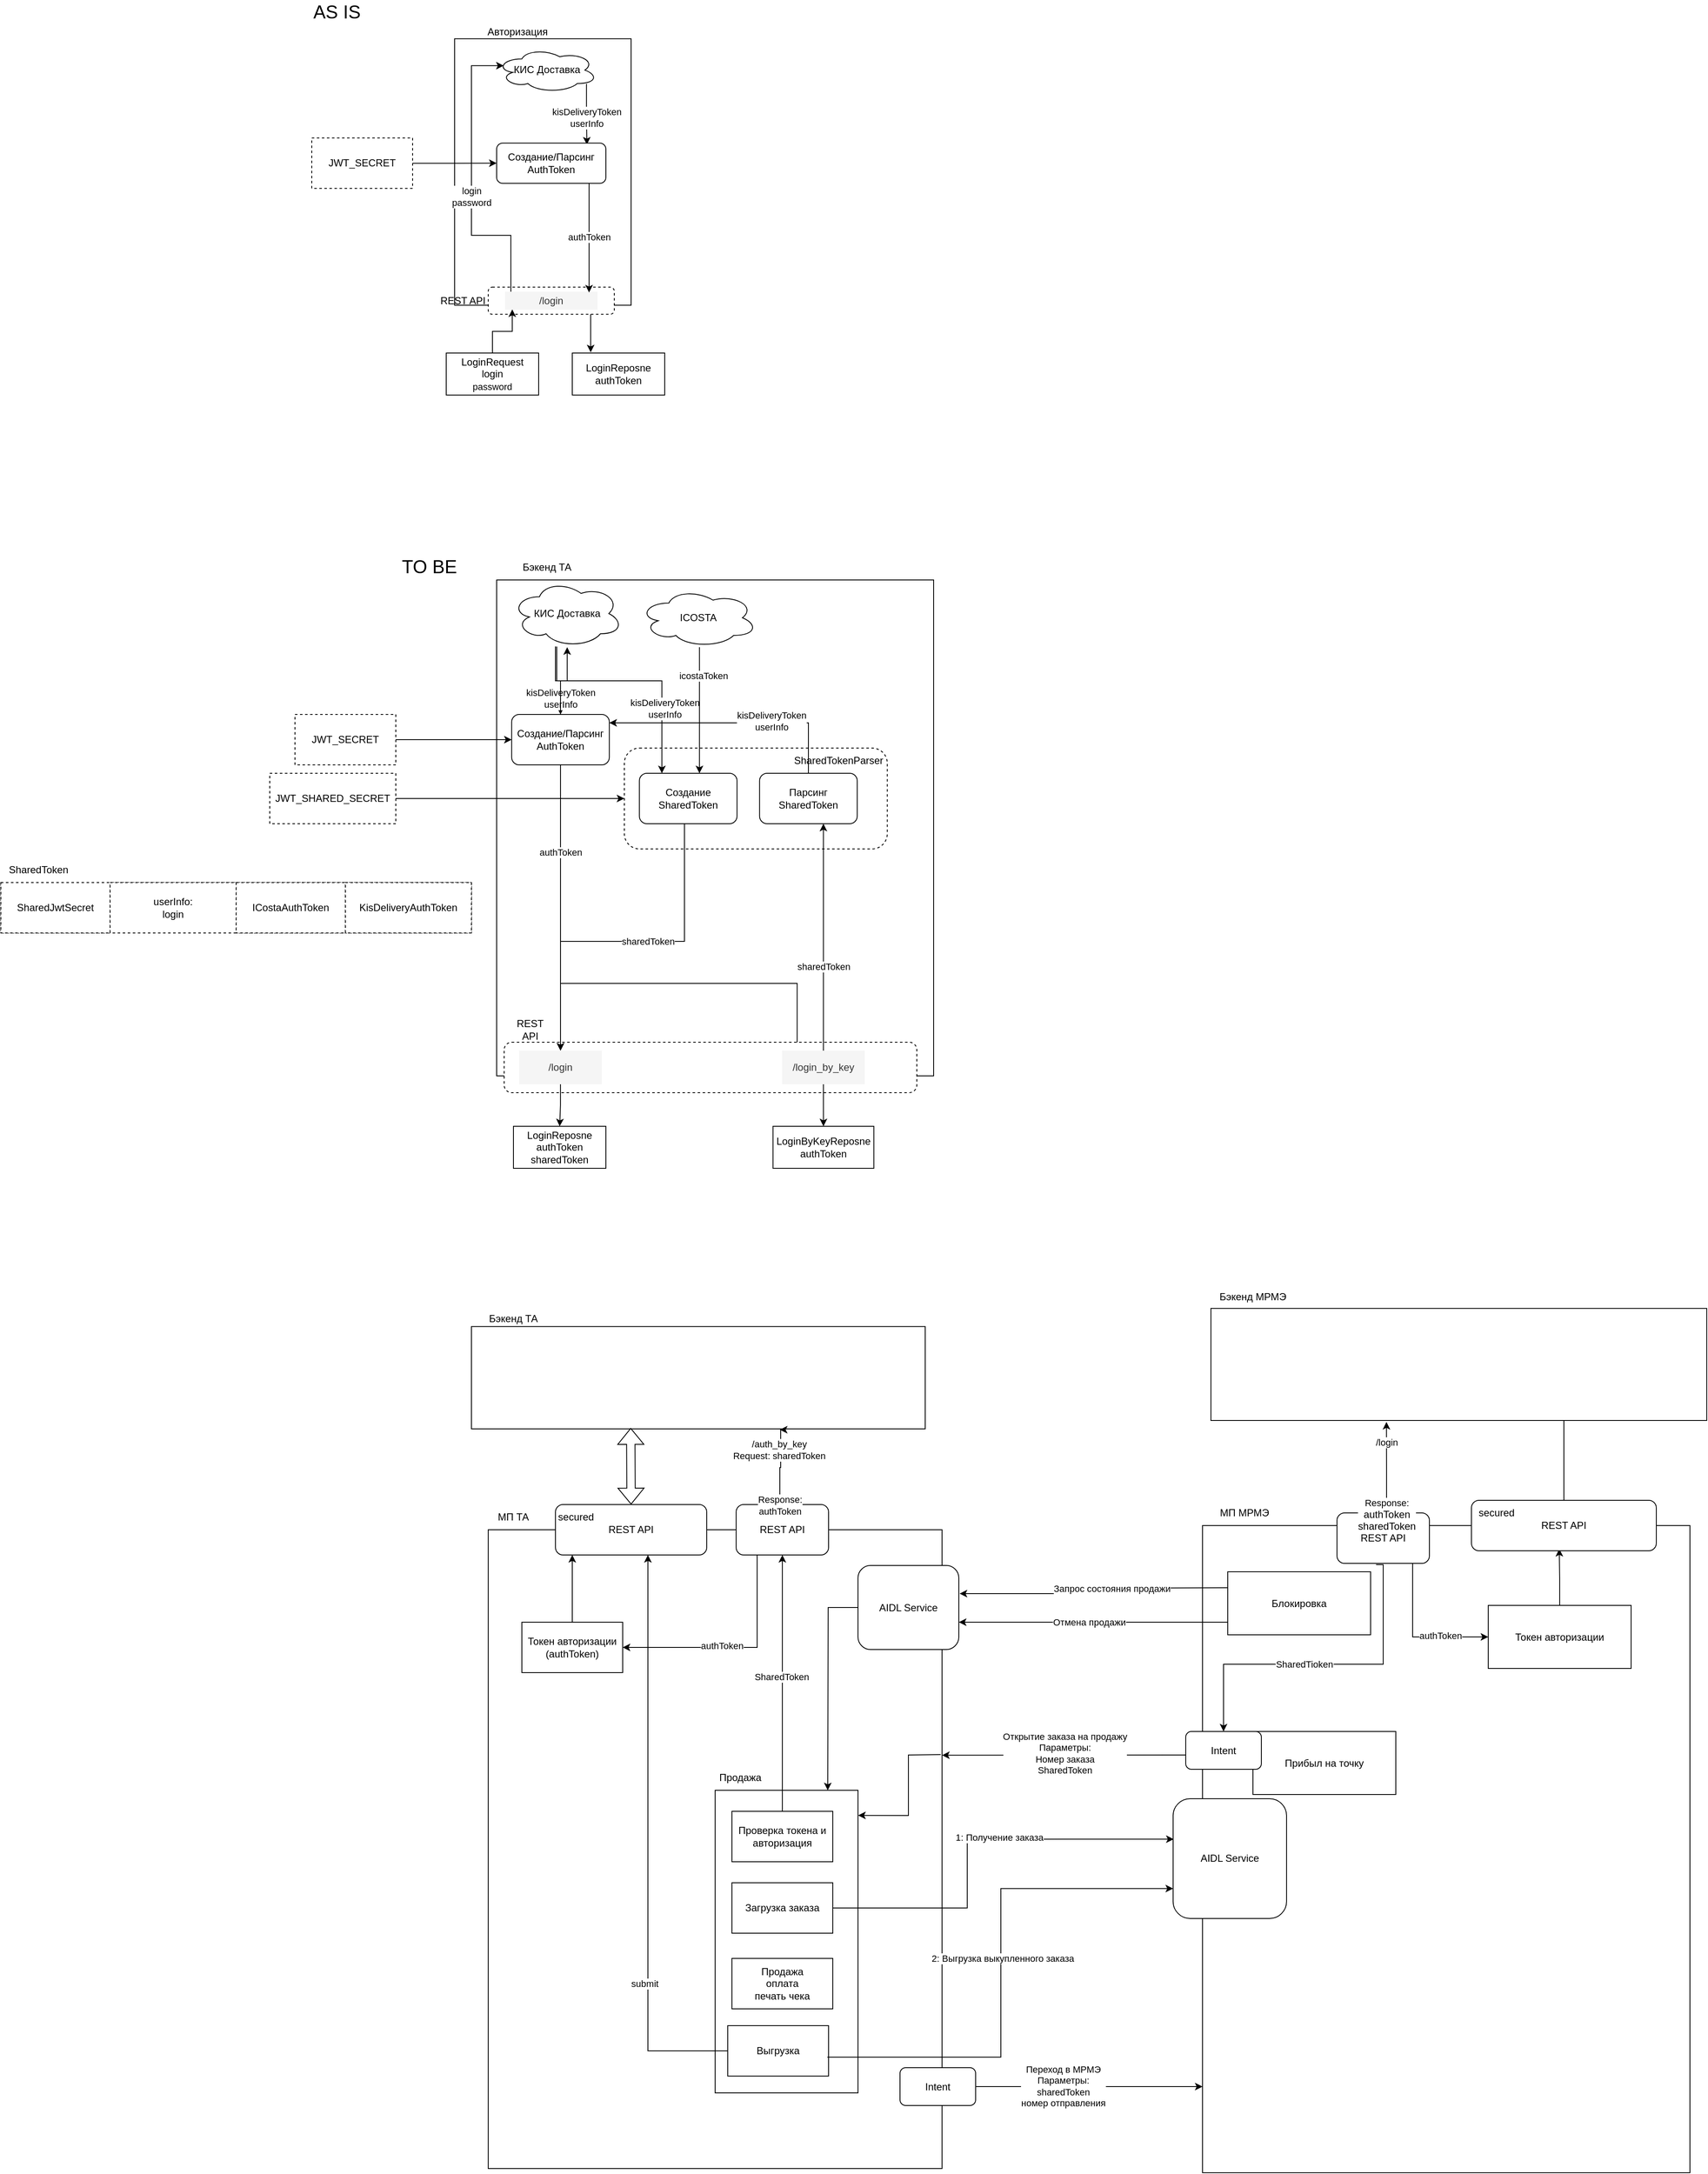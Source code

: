 <mxfile version="22.1.11" type="github">
  <diagram name="Страница — 1" id="DCO2adIk4ktqc4p3Er-f">
    <mxGraphModel dx="2352" dy="2218" grid="1" gridSize="10" guides="1" tooltips="1" connect="1" arrows="1" fold="1" page="0" pageScale="1" pageWidth="827" pageHeight="1169" math="0" shadow="0">
      <root>
        <mxCell id="0" />
        <mxCell id="1" parent="0" />
        <mxCell id="7NpBARmA--catoXs38UZ-27" value="" style="group" parent="1" vertex="1" connectable="0">
          <mxGeometry x="-440" y="340" width="580" height="790" as="geometry" />
        </mxCell>
        <mxCell id="7NpBARmA--catoXs38UZ-1" value="" style="rounded=0;whiteSpace=wrap;html=1;" parent="7NpBARmA--catoXs38UZ-27" vertex="1">
          <mxGeometry y="30" width="540" height="760" as="geometry" />
        </mxCell>
        <mxCell id="7NpBARmA--catoXs38UZ-10" value="AIDL Service" style="rounded=1;whiteSpace=wrap;html=1;" parent="7NpBARmA--catoXs38UZ-27" vertex="1">
          <mxGeometry x="440" y="72.5" width="120" height="100" as="geometry" />
        </mxCell>
        <mxCell id="7NpBARmA--catoXs38UZ-34" value="" style="rounded=0;whiteSpace=wrap;html=1;" parent="7NpBARmA--catoXs38UZ-27" vertex="1">
          <mxGeometry x="270" y="340" width="170" height="360" as="geometry" />
        </mxCell>
        <mxCell id="7NpBARmA--catoXs38UZ-58" style="edgeStyle=orthogonalEdgeStyle;rounded=0;orthogonalLoop=1;jettySize=auto;html=1;exitX=0;exitY=0.5;exitDx=0;exitDy=0;" parent="7NpBARmA--catoXs38UZ-27" source="7NpBARmA--catoXs38UZ-85" edge="1">
          <mxGeometry relative="1" as="geometry">
            <mxPoint x="270" y="497.524" as="sourcePoint" />
            <mxPoint x="190" y="60" as="targetPoint" />
            <Array as="points">
              <mxPoint x="190" y="650" />
            </Array>
          </mxGeometry>
        </mxCell>
        <mxCell id="7NpBARmA--catoXs38UZ-59" value="submit" style="edgeLabel;html=1;align=center;verticalAlign=middle;resizable=0;points=[];" parent="7NpBARmA--catoXs38UZ-58" vertex="1" connectable="0">
          <mxGeometry x="-0.489" y="4" relative="1" as="geometry">
            <mxPoint as="offset" />
          </mxGeometry>
        </mxCell>
        <mxCell id="7NpBARmA--catoXs38UZ-49" value="" style="endArrow=classic;html=1;rounded=0;exitX=0.997;exitY=0.352;exitDx=0;exitDy=0;exitPerimeter=0;entryX=1.001;entryY=0.083;entryDx=0;entryDy=0;entryPerimeter=0;" parent="7NpBARmA--catoXs38UZ-27" source="7NpBARmA--catoXs38UZ-1" target="7NpBARmA--catoXs38UZ-34" edge="1">
          <mxGeometry width="50" height="50" relative="1" as="geometry">
            <mxPoint x="810" y="280" as="sourcePoint" />
            <mxPoint x="860" y="230" as="targetPoint" />
            <Array as="points">
              <mxPoint x="500" y="298" />
              <mxPoint x="500" y="370" />
            </Array>
          </mxGeometry>
        </mxCell>
        <mxCell id="7NpBARmA--catoXs38UZ-54" style="edgeStyle=orthogonalEdgeStyle;rounded=0;orthogonalLoop=1;jettySize=auto;html=1;" parent="7NpBARmA--catoXs38UZ-27" source="7NpBARmA--catoXs38UZ-10" edge="1">
          <mxGeometry relative="1" as="geometry">
            <mxPoint x="404" y="340" as="targetPoint" />
          </mxGeometry>
        </mxCell>
        <mxCell id="7NpBARmA--catoXs38UZ-100" style="edgeStyle=orthogonalEdgeStyle;rounded=0;orthogonalLoop=1;jettySize=auto;html=1;" parent="7NpBARmA--catoXs38UZ-27" source="7NpBARmA--catoXs38UZ-69" target="7NpBARmA--catoXs38UZ-36" edge="1">
          <mxGeometry relative="1" as="geometry">
            <Array as="points">
              <mxPoint x="100" y="80" />
              <mxPoint x="100" y="80" />
            </Array>
          </mxGeometry>
        </mxCell>
        <mxCell id="7NpBARmA--catoXs38UZ-69" value="Токен авторизации&lt;br&gt;(authToken)" style="rounded=0;whiteSpace=wrap;html=1;" parent="7NpBARmA--catoXs38UZ-27" vertex="1">
          <mxGeometry x="40" y="140" width="120" height="60" as="geometry" />
        </mxCell>
        <mxCell id="7NpBARmA--catoXs38UZ-96" style="edgeStyle=orthogonalEdgeStyle;rounded=0;orthogonalLoop=1;jettySize=auto;html=1;entryX=0.5;entryY=1;entryDx=0;entryDy=0;" parent="7NpBARmA--catoXs38UZ-27" source="7NpBARmA--catoXs38UZ-83" target="7NpBARmA--catoXs38UZ-92" edge="1">
          <mxGeometry relative="1" as="geometry" />
        </mxCell>
        <mxCell id="7NpBARmA--catoXs38UZ-97" value="SharedToken" style="edgeLabel;html=1;align=center;verticalAlign=middle;resizable=0;points=[];" parent="7NpBARmA--catoXs38UZ-96" vertex="1" connectable="0">
          <mxGeometry x="0.051" y="1" relative="1" as="geometry">
            <mxPoint as="offset" />
          </mxGeometry>
        </mxCell>
        <mxCell id="7NpBARmA--catoXs38UZ-83" value="Проверка токена и авторизация" style="rounded=0;whiteSpace=wrap;html=1;" parent="7NpBARmA--catoXs38UZ-27" vertex="1">
          <mxGeometry x="290" y="365" width="120" height="60" as="geometry" />
        </mxCell>
        <mxCell id="7NpBARmA--catoXs38UZ-84" value="Продажа&lt;br&gt;оплата&lt;br&gt;печать чека" style="rounded=0;whiteSpace=wrap;html=1;" parent="7NpBARmA--catoXs38UZ-27" vertex="1">
          <mxGeometry x="290" y="540" width="120" height="60" as="geometry" />
        </mxCell>
        <mxCell id="7NpBARmA--catoXs38UZ-85" value="Выгрузка" style="rounded=0;whiteSpace=wrap;html=1;" parent="7NpBARmA--catoXs38UZ-27" vertex="1">
          <mxGeometry x="285" y="620" width="120" height="60" as="geometry" />
        </mxCell>
        <mxCell id="7NpBARmA--catoXs38UZ-86" value="Продажа" style="text;html=1;strokeColor=none;fillColor=none;align=center;verticalAlign=middle;whiteSpace=wrap;rounded=0;" parent="7NpBARmA--catoXs38UZ-27" vertex="1">
          <mxGeometry x="270" y="310" width="60" height="30" as="geometry" />
        </mxCell>
        <mxCell id="7NpBARmA--catoXs38UZ-88" value="" style="group" parent="7NpBARmA--catoXs38UZ-27" vertex="1" connectable="0">
          <mxGeometry x="30" width="230" height="60" as="geometry" />
        </mxCell>
        <mxCell id="7NpBARmA--catoXs38UZ-89" value="" style="group" parent="7NpBARmA--catoXs38UZ-88" vertex="1" connectable="0">
          <mxGeometry width="230" height="60" as="geometry" />
        </mxCell>
        <mxCell id="7NpBARmA--catoXs38UZ-36" value="REST API" style="rounded=1;whiteSpace=wrap;html=1;" parent="7NpBARmA--catoXs38UZ-89" vertex="1">
          <mxGeometry x="50" width="180" height="60" as="geometry" />
        </mxCell>
        <mxCell id="7NpBARmA--catoXs38UZ-87" value="secured" style="text;html=1;strokeColor=none;fillColor=none;align=center;verticalAlign=middle;whiteSpace=wrap;rounded=0;" parent="7NpBARmA--catoXs38UZ-89" vertex="1">
          <mxGeometry x="50" width="49.286" height="30" as="geometry" />
        </mxCell>
        <mxCell id="7NpBARmA--catoXs38UZ-98" style="edgeStyle=orthogonalEdgeStyle;rounded=0;orthogonalLoop=1;jettySize=auto;html=1;entryX=1;entryY=0.5;entryDx=0;entryDy=0;" parent="7NpBARmA--catoXs38UZ-27" source="7NpBARmA--catoXs38UZ-92" target="7NpBARmA--catoXs38UZ-69" edge="1">
          <mxGeometry relative="1" as="geometry">
            <Array as="points">
              <mxPoint x="320" y="170" />
            </Array>
          </mxGeometry>
        </mxCell>
        <mxCell id="7NpBARmA--catoXs38UZ-99" value="authToken" style="edgeLabel;html=1;align=center;verticalAlign=middle;resizable=0;points=[];" parent="7NpBARmA--catoXs38UZ-98" vertex="1" connectable="0">
          <mxGeometry x="0.131" y="-2" relative="1" as="geometry">
            <mxPoint as="offset" />
          </mxGeometry>
        </mxCell>
        <mxCell id="7NpBARmA--catoXs38UZ-92" value="REST API" style="rounded=1;whiteSpace=wrap;html=1;" parent="7NpBARmA--catoXs38UZ-27" vertex="1">
          <mxGeometry x="295" width="110" height="60" as="geometry" />
        </mxCell>
        <mxCell id="7NpBARmA--catoXs38UZ-101" value="Загрузка заказа" style="rounded=0;whiteSpace=wrap;html=1;" parent="7NpBARmA--catoXs38UZ-27" vertex="1">
          <mxGeometry x="290" y="450" width="120" height="60" as="geometry" />
        </mxCell>
        <mxCell id="7NpBARmA--catoXs38UZ-7" value="МП ТА" style="text;html=1;strokeColor=none;fillColor=none;align=center;verticalAlign=middle;whiteSpace=wrap;rounded=0;" parent="7NpBARmA--catoXs38UZ-27" vertex="1">
          <mxGeometry width="60" height="30" as="geometry" />
        </mxCell>
        <mxCell id="7NpBARmA--catoXs38UZ-228" value="Intent" style="rounded=1;whiteSpace=wrap;html=1;" parent="7NpBARmA--catoXs38UZ-27" vertex="1">
          <mxGeometry x="490" y="670" width="90" height="45" as="geometry" />
        </mxCell>
        <mxCell id="7NpBARmA--catoXs38UZ-28" value="" style="group" parent="1" vertex="1" connectable="0">
          <mxGeometry x="410" y="335" width="580" height="800" as="geometry" />
        </mxCell>
        <mxCell id="7NpBARmA--catoXs38UZ-2" value="" style="rounded=0;whiteSpace=wrap;html=1;" parent="7NpBARmA--catoXs38UZ-28" vertex="1">
          <mxGeometry y="30" width="580" height="770" as="geometry" />
        </mxCell>
        <mxCell id="7NpBARmA--catoXs38UZ-8" value="МП МРМЭ" style="text;html=1;strokeColor=none;fillColor=none;align=center;verticalAlign=middle;whiteSpace=wrap;rounded=0;" parent="7NpBARmA--catoXs38UZ-28" vertex="1">
          <mxGeometry width="100" height="30" as="geometry" />
        </mxCell>
        <mxCell id="7NpBARmA--catoXs38UZ-14" value="Блокировка" style="rounded=0;whiteSpace=wrap;html=1;" parent="7NpBARmA--catoXs38UZ-28" vertex="1">
          <mxGeometry x="30" y="85" width="170" height="75" as="geometry" />
        </mxCell>
        <mxCell id="7NpBARmA--catoXs38UZ-33" value="Прибыл на точку" style="rounded=0;whiteSpace=wrap;html=1;" parent="7NpBARmA--catoXs38UZ-28" vertex="1">
          <mxGeometry x="60" y="275" width="170" height="75" as="geometry" />
        </mxCell>
        <mxCell id="7NpBARmA--catoXs38UZ-46" value="Intent" style="rounded=1;whiteSpace=wrap;html=1;" parent="7NpBARmA--catoXs38UZ-28" vertex="1">
          <mxGeometry x="-20" y="275" width="90" height="45" as="geometry" />
        </mxCell>
        <mxCell id="7NpBARmA--catoXs38UZ-48" value="AIDL Service" style="rounded=1;whiteSpace=wrap;html=1;" parent="7NpBARmA--catoXs38UZ-28" vertex="1">
          <mxGeometry x="-35" y="355" width="135" height="142.5" as="geometry" />
        </mxCell>
        <mxCell id="7NpBARmA--catoXs38UZ-71" style="edgeStyle=orthogonalEdgeStyle;rounded=0;orthogonalLoop=1;jettySize=auto;html=1;exitX=0.423;exitY=1.026;exitDx=0;exitDy=0;exitPerimeter=0;" parent="7NpBARmA--catoXs38UZ-28" source="7NpBARmA--catoXs38UZ-9" target="7NpBARmA--catoXs38UZ-46" edge="1">
          <mxGeometry relative="1" as="geometry">
            <Array as="points">
              <mxPoint x="215" y="195" />
              <mxPoint x="25" y="195" />
            </Array>
          </mxGeometry>
        </mxCell>
        <mxCell id="7NpBARmA--catoXs38UZ-72" value="SharedTioken" style="edgeLabel;html=1;align=center;verticalAlign=middle;resizable=0;points=[];" parent="7NpBARmA--catoXs38UZ-71" vertex="1" connectable="0">
          <mxGeometry x="0.115" relative="1" as="geometry">
            <mxPoint as="offset" />
          </mxGeometry>
        </mxCell>
        <mxCell id="7NpBARmA--catoXs38UZ-77" style="edgeStyle=orthogonalEdgeStyle;rounded=0;orthogonalLoop=1;jettySize=auto;html=1;entryX=0;entryY=0.5;entryDx=0;entryDy=0;" parent="7NpBARmA--catoXs38UZ-28" source="7NpBARmA--catoXs38UZ-9" target="7NpBARmA--catoXs38UZ-76" edge="1">
          <mxGeometry relative="1" as="geometry">
            <Array as="points">
              <mxPoint x="250" y="163" />
            </Array>
          </mxGeometry>
        </mxCell>
        <mxCell id="7NpBARmA--catoXs38UZ-78" value="authToken" style="edgeLabel;html=1;align=center;verticalAlign=middle;resizable=0;points=[];" parent="7NpBARmA--catoXs38UZ-77" vertex="1" connectable="0">
          <mxGeometry x="0.354" y="2" relative="1" as="geometry">
            <mxPoint as="offset" />
          </mxGeometry>
        </mxCell>
        <mxCell id="7NpBARmA--catoXs38UZ-9" value="REST API" style="rounded=1;whiteSpace=wrap;html=1;" parent="7NpBARmA--catoXs38UZ-28" vertex="1">
          <mxGeometry x="160" y="15" width="110" height="60" as="geometry" />
        </mxCell>
        <mxCell id="7NpBARmA--catoXs38UZ-76" value="Токен авторизации" style="rounded=0;whiteSpace=wrap;html=1;" parent="7NpBARmA--catoXs38UZ-28" vertex="1">
          <mxGeometry x="340" y="125" width="170" height="75" as="geometry" />
        </mxCell>
        <mxCell id="7NpBARmA--catoXs38UZ-81" style="edgeStyle=orthogonalEdgeStyle;rounded=0;orthogonalLoop=1;jettySize=auto;html=1;" parent="7NpBARmA--catoXs38UZ-28" source="7NpBARmA--catoXs38UZ-79" edge="1">
          <mxGeometry relative="1" as="geometry">
            <mxPoint x="430" y="-125" as="targetPoint" />
          </mxGeometry>
        </mxCell>
        <mxCell id="7NpBARmA--catoXs38UZ-80" style="edgeStyle=orthogonalEdgeStyle;rounded=0;orthogonalLoop=1;jettySize=auto;html=1;entryX=0.475;entryY=0.963;entryDx=0;entryDy=0;entryPerimeter=0;" parent="7NpBARmA--catoXs38UZ-28" source="7NpBARmA--catoXs38UZ-76" target="7NpBARmA--catoXs38UZ-79" edge="1">
          <mxGeometry relative="1" as="geometry" />
        </mxCell>
        <mxCell id="7NpBARmA--catoXs38UZ-91" value="" style="group" parent="7NpBARmA--catoXs38UZ-28" vertex="1" connectable="0">
          <mxGeometry x="320" width="220" height="60" as="geometry" />
        </mxCell>
        <mxCell id="7NpBARmA--catoXs38UZ-79" value="REST API" style="rounded=1;whiteSpace=wrap;html=1;" parent="7NpBARmA--catoXs38UZ-91" vertex="1">
          <mxGeometry width="220" height="60" as="geometry" />
        </mxCell>
        <mxCell id="7NpBARmA--catoXs38UZ-90" value="secured" style="text;html=1;strokeColor=none;fillColor=none;align=center;verticalAlign=middle;whiteSpace=wrap;rounded=0;" parent="7NpBARmA--catoXs38UZ-91" vertex="1">
          <mxGeometry width="60" height="30" as="geometry" />
        </mxCell>
        <mxCell id="7NpBARmA--catoXs38UZ-20" style="edgeStyle=orthogonalEdgeStyle;rounded=0;orthogonalLoop=1;jettySize=auto;html=1;" parent="1" source="7NpBARmA--catoXs38UZ-14" target="7NpBARmA--catoXs38UZ-10" edge="1">
          <mxGeometry relative="1" as="geometry">
            <mxPoint x="130" y="479" as="targetPoint" />
            <Array as="points">
              <mxPoint x="150" y="480" />
              <mxPoint x="150" y="480" />
            </Array>
          </mxGeometry>
        </mxCell>
        <mxCell id="7NpBARmA--catoXs38UZ-22" value="Отмена продажи" style="edgeLabel;html=1;align=center;verticalAlign=middle;resizable=0;points=[];" parent="7NpBARmA--catoXs38UZ-20" vertex="1" connectable="0">
          <mxGeometry x="0.031" relative="1" as="geometry">
            <mxPoint as="offset" />
          </mxGeometry>
        </mxCell>
        <mxCell id="7NpBARmA--catoXs38UZ-23" style="edgeStyle=orthogonalEdgeStyle;rounded=0;orthogonalLoop=1;jettySize=auto;html=1;entryX=1.008;entryY=0.335;entryDx=0;entryDy=0;entryPerimeter=0;" parent="1" target="7NpBARmA--catoXs38UZ-10" edge="1">
          <mxGeometry relative="1" as="geometry">
            <mxPoint x="440" y="439" as="sourcePoint" />
            <mxPoint x="160" y="445" as="targetPoint" />
          </mxGeometry>
        </mxCell>
        <mxCell id="7NpBARmA--catoXs38UZ-24" value="Запрос состояния продажи" style="edgeLabel;html=1;align=center;verticalAlign=middle;resizable=0;points=[];" parent="7NpBARmA--catoXs38UZ-23" vertex="1" connectable="0">
          <mxGeometry x="-0.149" relative="1" as="geometry">
            <mxPoint as="offset" />
          </mxGeometry>
        </mxCell>
        <mxCell id="7NpBARmA--catoXs38UZ-25" value="" style="group" parent="1" vertex="1" connectable="0">
          <mxGeometry x="-460" y="110" width="540" height="140" as="geometry" />
        </mxCell>
        <mxCell id="7NpBARmA--catoXs38UZ-3" value="" style="rounded=0;whiteSpace=wrap;html=1;" parent="7NpBARmA--catoXs38UZ-25" vertex="1">
          <mxGeometry y="18.261" width="540" height="121.739" as="geometry" />
        </mxCell>
        <mxCell id="7NpBARmA--catoXs38UZ-5" value="Бэкенд ТА" style="text;html=1;strokeColor=none;fillColor=none;align=center;verticalAlign=middle;whiteSpace=wrap;rounded=0;" parent="7NpBARmA--catoXs38UZ-25" vertex="1">
          <mxGeometry width="100" height="18.261" as="geometry" />
        </mxCell>
        <mxCell id="7NpBARmA--catoXs38UZ-26" value="" style="group" parent="1" vertex="1" connectable="0">
          <mxGeometry x="420" y="80" width="590" height="160" as="geometry" />
        </mxCell>
        <mxCell id="7NpBARmA--catoXs38UZ-4" value="" style="rounded=0;whiteSpace=wrap;html=1;" parent="7NpBARmA--catoXs38UZ-26" vertex="1">
          <mxGeometry y="26.667" width="590" height="133.333" as="geometry" />
        </mxCell>
        <mxCell id="7NpBARmA--catoXs38UZ-6" value="Бэкенд МРМЭ" style="text;html=1;strokeColor=none;fillColor=none;align=center;verticalAlign=middle;whiteSpace=wrap;rounded=0;" parent="7NpBARmA--catoXs38UZ-26" vertex="1">
          <mxGeometry width="100" height="26.667" as="geometry" />
        </mxCell>
        <mxCell id="7NpBARmA--catoXs38UZ-37" value="" style="endArrow=classic;html=1;rounded=0;entryX=1;entryY=0.353;entryDx=0;entryDy=0;entryPerimeter=0;" parent="1" target="7NpBARmA--catoXs38UZ-1" edge="1">
          <mxGeometry width="50" height="50" relative="1" as="geometry">
            <mxPoint x="390" y="638" as="sourcePoint" />
            <mxPoint x="420" y="570" as="targetPoint" />
          </mxGeometry>
        </mxCell>
        <mxCell id="7NpBARmA--catoXs38UZ-38" value="Открытие заказа на продажу&lt;br&gt;Параметры:&lt;br&gt;Номер заказа&lt;br&gt;SharedToken" style="edgeLabel;html=1;align=center;verticalAlign=middle;resizable=0;points=[];" parent="7NpBARmA--catoXs38UZ-37" vertex="1" connectable="0">
          <mxGeometry x="-0.003" y="-2" relative="1" as="geometry">
            <mxPoint as="offset" />
          </mxGeometry>
        </mxCell>
        <mxCell id="7NpBARmA--catoXs38UZ-50" style="edgeStyle=orthogonalEdgeStyle;rounded=0;orthogonalLoop=1;jettySize=auto;html=1;entryX=0.005;entryY=0.338;entryDx=0;entryDy=0;entryPerimeter=0;startArrow=none;startFill=0;endArrow=classic;endFill=1;exitX=1;exitY=0.5;exitDx=0;exitDy=0;" parent="1" source="7NpBARmA--catoXs38UZ-101" target="7NpBARmA--catoXs38UZ-48" edge="1">
          <mxGeometry relative="1" as="geometry">
            <mxPoint x="310" y="790" as="targetPoint" />
            <Array as="points">
              <mxPoint x="130" y="820" />
              <mxPoint x="130" y="738" />
            </Array>
          </mxGeometry>
        </mxCell>
        <mxCell id="7NpBARmA--catoXs38UZ-51" value="1: Получение заказа" style="edgeLabel;html=1;align=center;verticalAlign=middle;resizable=0;points=[];" parent="7NpBARmA--catoXs38UZ-50" vertex="1" connectable="0">
          <mxGeometry x="0.148" y="2" relative="1" as="geometry">
            <mxPoint as="offset" />
          </mxGeometry>
        </mxCell>
        <mxCell id="7NpBARmA--catoXs38UZ-61" style="edgeStyle=orthogonalEdgeStyle;rounded=0;orthogonalLoop=1;jettySize=auto;html=1;entryX=0;entryY=0.75;entryDx=0;entryDy=0;exitX=0.988;exitY=0.625;exitDx=0;exitDy=0;exitPerimeter=0;" parent="1" source="7NpBARmA--catoXs38UZ-85" target="7NpBARmA--catoXs38UZ-48" edge="1">
          <mxGeometry relative="1" as="geometry">
            <mxPoint y="810" as="sourcePoint" />
            <mxPoint x="375" y="780" as="targetPoint" />
          </mxGeometry>
        </mxCell>
        <mxCell id="7NpBARmA--catoXs38UZ-62" value="2: Выгрузка выкупленного заказа" style="edgeLabel;html=1;align=center;verticalAlign=middle;resizable=0;points=[];" parent="7NpBARmA--catoXs38UZ-61" vertex="1" connectable="0">
          <mxGeometry x="0.058" y="-2" relative="1" as="geometry">
            <mxPoint as="offset" />
          </mxGeometry>
        </mxCell>
        <mxCell id="7NpBARmA--catoXs38UZ-15" style="edgeStyle=orthogonalEdgeStyle;rounded=0;orthogonalLoop=1;jettySize=auto;html=1;entryX=0.354;entryY=1.013;entryDx=0;entryDy=0;entryPerimeter=0;startArrow=classic;startFill=1;" parent="1" source="7NpBARmA--catoXs38UZ-9" target="7NpBARmA--catoXs38UZ-4" edge="1">
          <mxGeometry relative="1" as="geometry">
            <Array as="points">
              <mxPoint x="629" y="300" />
              <mxPoint x="629" y="300" />
            </Array>
          </mxGeometry>
        </mxCell>
        <mxCell id="7NpBARmA--catoXs38UZ-16" value="/login" style="edgeLabel;html=1;align=center;verticalAlign=middle;resizable=0;points=[];" parent="7NpBARmA--catoXs38UZ-15" vertex="1" connectable="0">
          <mxGeometry x="0.151" relative="1" as="geometry">
            <mxPoint y="-22" as="offset" />
          </mxGeometry>
        </mxCell>
        <mxCell id="7NpBARmA--catoXs38UZ-74" value="Response:&lt;br style=&quot;border-color: var(--border-color); font-size: 12px;&quot;&gt;&lt;span style=&quot;font-size: 12px;&quot;&gt;authToken&lt;/span&gt;&lt;br style=&quot;border-color: var(--border-color); font-size: 12px;&quot;&gt;&lt;span style=&quot;font-size: 12px;&quot;&gt;sharedToken&lt;/span&gt;" style="edgeLabel;html=1;align=center;verticalAlign=middle;resizable=0;points=[];" parent="7NpBARmA--catoXs38UZ-15" vertex="1" connectable="0">
          <mxGeometry x="-0.451" relative="1" as="geometry">
            <mxPoint y="31" as="offset" />
          </mxGeometry>
        </mxCell>
        <mxCell id="7NpBARmA--catoXs38UZ-93" style="edgeStyle=orthogonalEdgeStyle;rounded=0;orthogonalLoop=1;jettySize=auto;html=1;" parent="1" source="7NpBARmA--catoXs38UZ-92" edge="1">
          <mxGeometry relative="1" as="geometry">
            <mxPoint x="-93" y="251" as="targetPoint" />
            <Array as="points">
              <mxPoint x="-93" y="296" />
              <mxPoint x="-92" y="296" />
              <mxPoint x="-92" y="251" />
            </Array>
          </mxGeometry>
        </mxCell>
        <mxCell id="7NpBARmA--catoXs38UZ-94" value="/auth_by_key&lt;br&gt;Request: sharedToken" style="edgeLabel;html=1;align=center;verticalAlign=middle;resizable=0;points=[];" parent="7NpBARmA--catoXs38UZ-93" vertex="1" connectable="0">
          <mxGeometry x="0.107" y="1" relative="1" as="geometry">
            <mxPoint x="-1" y="-16" as="offset" />
          </mxGeometry>
        </mxCell>
        <mxCell id="7NpBARmA--catoXs38UZ-102" value="Response:&lt;br&gt;authToken" style="edgeLabel;html=1;align=center;verticalAlign=middle;resizable=0;points=[];" parent="7NpBARmA--catoXs38UZ-93" vertex="1" connectable="0">
          <mxGeometry x="-0.76" y="-2" relative="1" as="geometry">
            <mxPoint x="-2" y="12" as="offset" />
          </mxGeometry>
        </mxCell>
        <mxCell id="7NpBARmA--catoXs38UZ-118" value="" style="shape=flexArrow;endArrow=classic;html=1;rounded=0;exitX=0.5;exitY=0;exitDx=0;exitDy=0;startArrow=block;entryX=0.351;entryY=0.991;entryDx=0;entryDy=0;entryPerimeter=0;" parent="1" source="7NpBARmA--catoXs38UZ-36" target="7NpBARmA--catoXs38UZ-3" edge="1">
          <mxGeometry width="50" height="50" relative="1" as="geometry">
            <mxPoint x="-170" y="70" as="sourcePoint" />
            <mxPoint x="-350" y="300" as="targetPoint" />
          </mxGeometry>
        </mxCell>
        <mxCell id="7NpBARmA--catoXs38UZ-127" value="" style="group" parent="1" vertex="1" connectable="0">
          <mxGeometry x="-430" y="-790" width="590" height="670" as="geometry" />
        </mxCell>
        <mxCell id="7NpBARmA--catoXs38UZ-125" value="" style="rounded=0;whiteSpace=wrap;html=1;" parent="7NpBARmA--catoXs38UZ-127" vertex="1">
          <mxGeometry y="30" width="520" height="590" as="geometry" />
        </mxCell>
        <mxCell id="7NpBARmA--catoXs38UZ-126" value="Бэкенд ТА" style="text;html=1;strokeColor=none;fillColor=none;align=center;verticalAlign=middle;whiteSpace=wrap;rounded=0;" parent="7NpBARmA--catoXs38UZ-127" vertex="1">
          <mxGeometry width="120" height="30" as="geometry" />
        </mxCell>
        <mxCell id="7NpBARmA--catoXs38UZ-131" style="edgeStyle=orthogonalEdgeStyle;rounded=0;orthogonalLoop=1;jettySize=auto;html=1;" parent="7NpBARmA--catoXs38UZ-127" source="7NpBARmA--catoXs38UZ-128" target="7NpBARmA--catoXs38UZ-130" edge="1">
          <mxGeometry relative="1" as="geometry">
            <Array as="points">
              <mxPoint x="70" y="150" />
              <mxPoint x="76" y="150" />
            </Array>
          </mxGeometry>
        </mxCell>
        <mxCell id="7NpBARmA--catoXs38UZ-221" value="kisDeliveryToken&lt;br&gt;userInfo" style="edgeLabel;html=1;align=center;verticalAlign=middle;resizable=0;points=[];" parent="7NpBARmA--catoXs38UZ-131" vertex="1" connectable="0">
          <mxGeometry x="0.558" relative="1" as="geometry">
            <mxPoint as="offset" />
          </mxGeometry>
        </mxCell>
        <mxCell id="7NpBARmA--catoXs38UZ-128" value="КИС Доставка" style="ellipse;shape=cloud;whiteSpace=wrap;html=1;shadow=0;" parent="7NpBARmA--catoXs38UZ-127" vertex="1">
          <mxGeometry x="17.88" y="30" width="132.12" height="80" as="geometry" />
        </mxCell>
        <mxCell id="7NpBARmA--catoXs38UZ-129" value="ICOSTA" style="ellipse;shape=cloud;rounded=0;whiteSpace=wrap;html=1;shadow=0;" parent="7NpBARmA--catoXs38UZ-127" vertex="1">
          <mxGeometry x="169.85" y="40" width="140.15" height="70" as="geometry" />
        </mxCell>
        <mxCell id="7NpBARmA--catoXs38UZ-179" style="edgeStyle=orthogonalEdgeStyle;rounded=0;orthogonalLoop=1;jettySize=auto;html=1;" parent="7NpBARmA--catoXs38UZ-127" source="7NpBARmA--catoXs38UZ-130" target="7NpBARmA--catoXs38UZ-160" edge="1">
          <mxGeometry relative="1" as="geometry">
            <Array as="points">
              <mxPoint x="75.985" y="510" />
              <mxPoint x="357.576" y="510" />
            </Array>
          </mxGeometry>
        </mxCell>
        <mxCell id="wisPoEuZqD0PyO1cnrEd-3" value="" style="edgeStyle=orthogonalEdgeStyle;rounded=0;orthogonalLoop=1;jettySize=auto;html=1;" edge="1" parent="7NpBARmA--catoXs38UZ-127" source="7NpBARmA--catoXs38UZ-130" target="7NpBARmA--catoXs38UZ-128">
          <mxGeometry relative="1" as="geometry" />
        </mxCell>
        <mxCell id="7NpBARmA--catoXs38UZ-130" value="Создание/Парсинг AuthToken" style="rounded=1;whiteSpace=wrap;html=1;" parent="7NpBARmA--catoXs38UZ-127" vertex="1">
          <mxGeometry x="17.879" y="190" width="116.212" height="60" as="geometry" />
        </mxCell>
        <mxCell id="7NpBARmA--catoXs38UZ-137" value="" style="rounded=1;whiteSpace=wrap;html=1;dashed=1;" parent="7NpBARmA--catoXs38UZ-127" vertex="1">
          <mxGeometry x="8.94" y="580" width="491.06" height="60" as="geometry" />
        </mxCell>
        <mxCell id="7NpBARmA--catoXs38UZ-138" value="/login" style="rounded=0;whiteSpace=wrap;html=1;fillColor=#f5f5f5;fontColor=#333333;strokeColor=none;" parent="7NpBARmA--catoXs38UZ-127" vertex="1">
          <mxGeometry x="26.818" y="590" width="98.333" height="40" as="geometry" />
        </mxCell>
        <mxCell id="7NpBARmA--catoXs38UZ-136" style="edgeStyle=orthogonalEdgeStyle;rounded=0;orthogonalLoop=1;jettySize=auto;html=1;entryX=0.5;entryY=0;entryDx=0;entryDy=0;" parent="7NpBARmA--catoXs38UZ-127" source="7NpBARmA--catoXs38UZ-130" target="7NpBARmA--catoXs38UZ-138" edge="1">
          <mxGeometry relative="1" as="geometry">
            <mxPoint x="102.803" y="570" as="targetPoint" />
          </mxGeometry>
        </mxCell>
        <mxCell id="7NpBARmA--catoXs38UZ-141" value="authToken" style="edgeLabel;html=1;align=center;verticalAlign=middle;resizable=0;points=[];" parent="7NpBARmA--catoXs38UZ-136" vertex="1" connectable="0">
          <mxGeometry x="-0.622" y="1" relative="1" as="geometry">
            <mxPoint x="-1" y="39" as="offset" />
          </mxGeometry>
        </mxCell>
        <mxCell id="7NpBARmA--catoXs38UZ-139" value="REST API" style="text;html=1;strokeColor=none;fillColor=none;align=center;verticalAlign=middle;whiteSpace=wrap;rounded=0;" parent="7NpBARmA--catoXs38UZ-127" vertex="1">
          <mxGeometry x="13.409" y="550" width="53.636" height="30" as="geometry" />
        </mxCell>
        <mxCell id="7NpBARmA--catoXs38UZ-160" value="/login_by_key" style="rounded=0;whiteSpace=wrap;html=1;fillColor=#f5f5f5;fontColor=#333333;strokeColor=none;" parent="7NpBARmA--catoXs38UZ-127" vertex="1">
          <mxGeometry x="339.697" y="590" width="98.333" height="40" as="geometry" />
        </mxCell>
        <mxCell id="7NpBARmA--catoXs38UZ-165" value="" style="rounded=1;whiteSpace=wrap;html=1;dashed=1;" parent="7NpBARmA--catoXs38UZ-127" vertex="1">
          <mxGeometry x="151.97" y="230" width="312.879" height="120" as="geometry" />
        </mxCell>
        <mxCell id="7NpBARmA--catoXs38UZ-142" value="Создание SharedToken" style="rounded=1;whiteSpace=wrap;html=1;" parent="7NpBARmA--catoXs38UZ-127" vertex="1">
          <mxGeometry x="169.848" y="260" width="116.212" height="60" as="geometry" />
        </mxCell>
        <mxCell id="7NpBARmA--catoXs38UZ-152" style="edgeStyle=orthogonalEdgeStyle;rounded=0;orthogonalLoop=1;jettySize=auto;html=1;" parent="7NpBARmA--catoXs38UZ-127" source="7NpBARmA--catoXs38UZ-128" target="7NpBARmA--catoXs38UZ-142" edge="1">
          <mxGeometry relative="1" as="geometry">
            <Array as="points">
              <mxPoint x="71.515" y="150" />
              <mxPoint x="196.667" y="150" />
            </Array>
          </mxGeometry>
        </mxCell>
        <mxCell id="7NpBARmA--catoXs38UZ-220" value="kisDeliveryToken&lt;br&gt;userInfo" style="edgeLabel;html=1;align=center;verticalAlign=middle;resizable=0;points=[];" parent="7NpBARmA--catoXs38UZ-152" vertex="1" connectable="0">
          <mxGeometry x="0.439" y="3" relative="1" as="geometry">
            <mxPoint as="offset" />
          </mxGeometry>
        </mxCell>
        <mxCell id="7NpBARmA--catoXs38UZ-147" style="edgeStyle=orthogonalEdgeStyle;rounded=0;orthogonalLoop=1;jettySize=auto;html=1;" parent="7NpBARmA--catoXs38UZ-127" source="7NpBARmA--catoXs38UZ-129" target="7NpBARmA--catoXs38UZ-142" edge="1">
          <mxGeometry relative="1" as="geometry">
            <Array as="points">
              <mxPoint x="241.364" y="230" />
              <mxPoint x="241.364" y="230" />
            </Array>
          </mxGeometry>
        </mxCell>
        <mxCell id="7NpBARmA--catoXs38UZ-150" value="icostaToken" style="edgeLabel;html=1;align=center;verticalAlign=middle;resizable=0;points=[];" parent="7NpBARmA--catoXs38UZ-147" vertex="1" connectable="0">
          <mxGeometry x="-0.555" y="4" relative="1" as="geometry">
            <mxPoint as="offset" />
          </mxGeometry>
        </mxCell>
        <mxCell id="7NpBARmA--catoXs38UZ-162" style="edgeStyle=orthogonalEdgeStyle;rounded=0;orthogonalLoop=1;jettySize=auto;html=1;" parent="7NpBARmA--catoXs38UZ-127" source="7NpBARmA--catoXs38UZ-160" target="7NpBARmA--catoXs38UZ-167" edge="1">
          <mxGeometry relative="1" as="geometry">
            <Array as="points">
              <mxPoint x="388.864" y="420" />
              <mxPoint x="388.864" y="420" />
            </Array>
          </mxGeometry>
        </mxCell>
        <mxCell id="7NpBARmA--catoXs38UZ-163" value="sharedToken" style="edgeLabel;html=1;align=center;verticalAlign=middle;resizable=0;points=[];" parent="7NpBARmA--catoXs38UZ-162" vertex="1" connectable="0">
          <mxGeometry x="-0.377" relative="1" as="geometry">
            <mxPoint y="-16" as="offset" />
          </mxGeometry>
        </mxCell>
        <mxCell id="7NpBARmA--catoXs38UZ-153" style="edgeStyle=orthogonalEdgeStyle;rounded=0;orthogonalLoop=1;jettySize=auto;html=1;" parent="7NpBARmA--catoXs38UZ-127" source="7NpBARmA--catoXs38UZ-142" target="7NpBARmA--catoXs38UZ-138" edge="1">
          <mxGeometry relative="1" as="geometry">
            <Array as="points">
              <mxPoint x="223.485" y="460" />
              <mxPoint x="75.985" y="460" />
            </Array>
          </mxGeometry>
        </mxCell>
        <mxCell id="7NpBARmA--catoXs38UZ-157" value="sharedToken" style="edgeLabel;html=1;align=center;verticalAlign=middle;resizable=0;points=[];" parent="7NpBARmA--catoXs38UZ-153" vertex="1" connectable="0">
          <mxGeometry x="-0.118" relative="1" as="geometry">
            <mxPoint as="offset" />
          </mxGeometry>
        </mxCell>
        <mxCell id="7NpBARmA--catoXs38UZ-166" value="SharedTokenParser" style="text;html=1;strokeColor=none;fillColor=none;align=center;verticalAlign=middle;whiteSpace=wrap;rounded=0;" parent="7NpBARmA--catoXs38UZ-127" vertex="1">
          <mxGeometry x="348.636" y="230" width="116.212" height="30" as="geometry" />
        </mxCell>
        <mxCell id="7NpBARmA--catoXs38UZ-170" style="edgeStyle=orthogonalEdgeStyle;rounded=0;orthogonalLoop=1;jettySize=auto;html=1;" parent="7NpBARmA--catoXs38UZ-127" source="7NpBARmA--catoXs38UZ-167" target="7NpBARmA--catoXs38UZ-130" edge="1">
          <mxGeometry relative="1" as="geometry">
            <Array as="points">
              <mxPoint x="371" y="200" />
            </Array>
          </mxGeometry>
        </mxCell>
        <mxCell id="7NpBARmA--catoXs38UZ-171" value="kisDeliveryToken&lt;br&gt;userInfo" style="edgeLabel;html=1;align=center;verticalAlign=middle;resizable=0;points=[];" parent="7NpBARmA--catoXs38UZ-170" vertex="1" connectable="0">
          <mxGeometry x="-0.296" y="-2" relative="1" as="geometry">
            <mxPoint as="offset" />
          </mxGeometry>
        </mxCell>
        <mxCell id="7NpBARmA--catoXs38UZ-167" value="Парсинг &lt;br&gt;SharedToken" style="rounded=1;whiteSpace=wrap;html=1;" parent="7NpBARmA--catoXs38UZ-127" vertex="1">
          <mxGeometry x="312.879" y="260" width="116.212" height="60" as="geometry" />
        </mxCell>
        <mxCell id="7NpBARmA--catoXs38UZ-134" style="edgeStyle=orthogonalEdgeStyle;rounded=0;orthogonalLoop=1;jettySize=auto;html=1;" parent="1" source="7NpBARmA--catoXs38UZ-133" target="7NpBARmA--catoXs38UZ-130" edge="1">
          <mxGeometry relative="1" as="geometry" />
        </mxCell>
        <mxCell id="7NpBARmA--catoXs38UZ-133" value="JWT_SECRET" style="rounded=0;whiteSpace=wrap;html=1;dashed=1;" parent="1" vertex="1">
          <mxGeometry x="-670" y="-600" width="120" height="60" as="geometry" />
        </mxCell>
        <mxCell id="7NpBARmA--catoXs38UZ-168" style="edgeStyle=orthogonalEdgeStyle;rounded=0;orthogonalLoop=1;jettySize=auto;html=1;" parent="1" source="7NpBARmA--catoXs38UZ-158" target="7NpBARmA--catoXs38UZ-165" edge="1">
          <mxGeometry relative="1" as="geometry" />
        </mxCell>
        <mxCell id="7NpBARmA--catoXs38UZ-158" value="JWT_SHARED_SECRET" style="rounded=0;whiteSpace=wrap;html=1;dashed=1;" parent="1" vertex="1">
          <mxGeometry x="-700" y="-530" width="150" height="60" as="geometry" />
        </mxCell>
        <mxCell id="7NpBARmA--catoXs38UZ-173" value="LoginReposne&lt;br&gt;authToken&lt;br&gt;sharedToken" style="rounded=0;whiteSpace=wrap;html=1;" parent="1" vertex="1">
          <mxGeometry x="-410" y="-110" width="110" height="50" as="geometry" />
        </mxCell>
        <mxCell id="7NpBARmA--catoXs38UZ-175" style="edgeStyle=orthogonalEdgeStyle;rounded=0;orthogonalLoop=1;jettySize=auto;html=1;" parent="1" source="7NpBARmA--catoXs38UZ-138" target="7NpBARmA--catoXs38UZ-173" edge="1">
          <mxGeometry relative="1" as="geometry" />
        </mxCell>
        <mxCell id="7NpBARmA--catoXs38UZ-176" value="LoginByKeyReposne&lt;br&gt;authToken" style="rounded=0;whiteSpace=wrap;html=1;" parent="1" vertex="1">
          <mxGeometry x="-101.14" y="-110" width="120" height="50" as="geometry" />
        </mxCell>
        <mxCell id="7NpBARmA--catoXs38UZ-177" style="edgeStyle=orthogonalEdgeStyle;rounded=0;orthogonalLoop=1;jettySize=auto;html=1;" parent="1" source="7NpBARmA--catoXs38UZ-160" target="7NpBARmA--catoXs38UZ-176" edge="1">
          <mxGeometry relative="1" as="geometry" />
        </mxCell>
        <mxCell id="7NpBARmA--catoXs38UZ-208" value="JWT_SECRET" style="rounded=0;whiteSpace=wrap;html=1;dashed=1;" parent="1" vertex="1">
          <mxGeometry x="-650" y="-1285.82" width="120" height="60" as="geometry" />
        </mxCell>
        <mxCell id="7NpBARmA--catoXs38UZ-212" value="LoginReposne&lt;br&gt;authToken&lt;br&gt;" style="rounded=0;whiteSpace=wrap;html=1;" parent="1" vertex="1">
          <mxGeometry x="-340" y="-1030" width="110" height="50" as="geometry" />
        </mxCell>
        <mxCell id="7NpBARmA--catoXs38UZ-213" style="edgeStyle=orthogonalEdgeStyle;rounded=0;orthogonalLoop=1;jettySize=auto;html=1;exitX=0.926;exitY=1.007;exitDx=0;exitDy=0;exitPerimeter=0;entryX=0.199;entryY=-0.016;entryDx=0;entryDy=0;entryPerimeter=0;" parent="1" source="7NpBARmA--catoXs38UZ-189" target="7NpBARmA--catoXs38UZ-212" edge="1">
          <mxGeometry relative="1" as="geometry" />
        </mxCell>
        <mxCell id="7NpBARmA--catoXs38UZ-181" value="" style="rounded=0;whiteSpace=wrap;html=1;" parent="1" vertex="1">
          <mxGeometry x="-480" y="-1403.88" width="210" height="317.01" as="geometry" />
        </mxCell>
        <mxCell id="7NpBARmA--catoXs38UZ-182" value="Авторизация" style="text;html=1;strokeColor=none;fillColor=none;align=center;verticalAlign=middle;whiteSpace=wrap;rounded=0;" parent="1" vertex="1">
          <mxGeometry x="-450" y="-1420" width="90" height="16.119" as="geometry" />
        </mxCell>
        <mxCell id="7NpBARmA--catoXs38UZ-183" style="edgeStyle=orthogonalEdgeStyle;rounded=0;orthogonalLoop=1;jettySize=auto;html=1;exitX=0.891;exitY=0.808;exitDx=0;exitDy=0;exitPerimeter=0;entryX=0.826;entryY=0.037;entryDx=0;entryDy=0;entryPerimeter=0;" parent="1" source="7NpBARmA--catoXs38UZ-184" target="7NpBARmA--catoXs38UZ-187" edge="1">
          <mxGeometry relative="1" as="geometry" />
        </mxCell>
        <mxCell id="7NpBARmA--catoXs38UZ-218" value="kisDeliveryToken&lt;br&gt;userInfo" style="edgeLabel;html=1;align=center;verticalAlign=middle;resizable=0;points=[];" parent="7NpBARmA--catoXs38UZ-183" vertex="1" connectable="0">
          <mxGeometry x="0.099" relative="1" as="geometry">
            <mxPoint as="offset" />
          </mxGeometry>
        </mxCell>
        <mxCell id="7NpBARmA--catoXs38UZ-184" value="КИС Доставка" style="ellipse;shape=cloud;whiteSpace=wrap;html=1;" parent="1" vertex="1">
          <mxGeometry x="-430" y="-1393.13" width="120" height="53.13" as="geometry" />
        </mxCell>
        <mxCell id="7NpBARmA--catoXs38UZ-187" value="Создание/Парсинг AuthToken" style="rounded=1;whiteSpace=wrap;html=1;" parent="1" vertex="1">
          <mxGeometry x="-430" y="-1279.77" width="130" height="47.91" as="geometry" />
        </mxCell>
        <mxCell id="7NpBARmA--catoXs38UZ-188" value="" style="rounded=1;whiteSpace=wrap;html=1;dashed=1;" parent="1" vertex="1">
          <mxGeometry x="-440" y="-1108.36" width="150" height="32.24" as="geometry" />
        </mxCell>
        <mxCell id="wisPoEuZqD0PyO1cnrEd-21" style="edgeStyle=orthogonalEdgeStyle;rounded=0;orthogonalLoop=1;jettySize=auto;html=1;exitX=0.063;exitY=0.025;exitDx=0;exitDy=0;exitPerimeter=0;entryX=0.07;entryY=0.4;entryDx=0;entryDy=0;entryPerimeter=0;" edge="1" parent="1" source="7NpBARmA--catoXs38UZ-189" target="7NpBARmA--catoXs38UZ-184">
          <mxGeometry relative="1" as="geometry">
            <mxPoint x="-375" y="-1102.985" as="sourcePoint" />
            <mxPoint x="-400" y="-1232" as="targetPoint" />
            <Array as="points">
              <mxPoint x="-413" y="-1170" />
              <mxPoint x="-460" y="-1170" />
              <mxPoint x="-460" y="-1372" />
            </Array>
          </mxGeometry>
        </mxCell>
        <mxCell id="wisPoEuZqD0PyO1cnrEd-22" value="login&lt;br&gt;password" style="edgeLabel;html=1;align=center;verticalAlign=middle;resizable=0;points=[];" vertex="1" connectable="0" parent="wisPoEuZqD0PyO1cnrEd-21">
          <mxGeometry x="-0.095" relative="1" as="geometry">
            <mxPoint as="offset" />
          </mxGeometry>
        </mxCell>
        <mxCell id="7NpBARmA--catoXs38UZ-189" value="/login" style="rounded=0;whiteSpace=wrap;html=1;fillColor=#f5f5f5;fontColor=#333333;strokeColor=none;" parent="1" vertex="1">
          <mxGeometry x="-420" y="-1102.985" width="110" height="21.493" as="geometry" />
        </mxCell>
        <mxCell id="7NpBARmA--catoXs38UZ-190" style="edgeStyle=orthogonalEdgeStyle;rounded=0;orthogonalLoop=1;jettySize=auto;html=1;" parent="1" source="7NpBARmA--catoXs38UZ-187" edge="1">
          <mxGeometry relative="1" as="geometry">
            <mxPoint x="-320" y="-1102" as="targetPoint" />
            <Array as="points">
              <mxPoint x="-320" y="-1102" />
            </Array>
          </mxGeometry>
        </mxCell>
        <mxCell id="7NpBARmA--catoXs38UZ-191" value="authToken" style="edgeLabel;html=1;align=center;verticalAlign=middle;resizable=0;points=[];" parent="7NpBARmA--catoXs38UZ-190" vertex="1" connectable="0">
          <mxGeometry x="-0.622" y="1" relative="1" as="geometry">
            <mxPoint x="-1" y="39" as="offset" />
          </mxGeometry>
        </mxCell>
        <mxCell id="7NpBARmA--catoXs38UZ-192" value="REST API" style="text;html=1;strokeColor=none;fillColor=none;align=center;verticalAlign=middle;whiteSpace=wrap;rounded=0;" parent="1" vertex="1">
          <mxGeometry x="-500" y="-1100.298" width="60" height="16.119" as="geometry" />
        </mxCell>
        <mxCell id="7NpBARmA--catoXs38UZ-219" value="AS IS" style="text;html=1;strokeColor=none;fillColor=none;align=center;verticalAlign=middle;whiteSpace=wrap;rounded=0;fontSize=22;" parent="1" vertex="1">
          <mxGeometry x="-650" y="-1450" width="60" height="30" as="geometry" />
        </mxCell>
        <mxCell id="7NpBARmA--catoXs38UZ-223" value="TO BE" style="text;html=1;strokeColor=none;fillColor=none;align=center;verticalAlign=middle;whiteSpace=wrap;rounded=0;fontSize=22;" parent="1" vertex="1">
          <mxGeometry x="-550" y="-790" width="80" height="30" as="geometry" />
        </mxCell>
        <mxCell id="7NpBARmA--catoXs38UZ-226" value="" style="group" parent="1" vertex="1" connectable="0">
          <mxGeometry x="-1020" y="-430" width="560" height="90" as="geometry" />
        </mxCell>
        <mxCell id="7NpBARmA--catoXs38UZ-111" value="" style="group" parent="7NpBARmA--catoXs38UZ-226" vertex="1" connectable="0">
          <mxGeometry x="80" width="480" height="90" as="geometry" />
        </mxCell>
        <mxCell id="7NpBARmA--catoXs38UZ-109" value="" style="rounded=0;whiteSpace=wrap;html=1;dashed=1;strokeColor=default;" parent="7NpBARmA--catoXs38UZ-111" vertex="1">
          <mxGeometry x="-80" y="30" width="560" height="60" as="geometry" />
        </mxCell>
        <mxCell id="7NpBARmA--catoXs38UZ-121" value="" style="group" parent="7NpBARmA--catoXs38UZ-111" vertex="1" connectable="0">
          <mxGeometry x="-80" y="30" width="560" height="60" as="geometry" />
        </mxCell>
        <mxCell id="7NpBARmA--catoXs38UZ-224" value="" style="group" parent="7NpBARmA--catoXs38UZ-121" vertex="1" connectable="0">
          <mxGeometry width="560" height="60" as="geometry" />
        </mxCell>
        <mxCell id="7NpBARmA--catoXs38UZ-112" value="ICostaAuthToken" style="rounded=0;whiteSpace=wrap;html=1;dashed=1;strokeColor=default;" parent="7NpBARmA--catoXs38UZ-224" vertex="1">
          <mxGeometry x="280" width="130" height="60" as="geometry" />
        </mxCell>
        <mxCell id="7NpBARmA--catoXs38UZ-113" value="KisDeliveryAuthToken" style="rounded=0;whiteSpace=wrap;html=1;dashed=1;strokeColor=default;" parent="7NpBARmA--catoXs38UZ-224" vertex="1">
          <mxGeometry x="410" width="150" height="60" as="geometry" />
        </mxCell>
        <mxCell id="7NpBARmA--catoXs38UZ-120" value="SharedJwtSecret" style="rounded=0;whiteSpace=wrap;html=1;dashed=1;strokeColor=default;" parent="7NpBARmA--catoXs38UZ-224" vertex="1">
          <mxGeometry width="130" height="60" as="geometry" />
        </mxCell>
        <mxCell id="7NpBARmA--catoXs38UZ-227" value="userInfo:&lt;br&gt;login" style="rounded=0;whiteSpace=wrap;html=1;dashed=1;strokeColor=default;" parent="7NpBARmA--catoXs38UZ-111" vertex="1">
          <mxGeometry x="50" y="30" width="150" height="60" as="geometry" />
        </mxCell>
        <mxCell id="7NpBARmA--catoXs38UZ-110" value="SharedToken" style="text;html=1;strokeColor=none;fillColor=none;align=center;verticalAlign=middle;whiteSpace=wrap;rounded=0;" parent="7NpBARmA--catoXs38UZ-226" vertex="1">
          <mxGeometry width="90" height="30" as="geometry" />
        </mxCell>
        <mxCell id="wisPoEuZqD0PyO1cnrEd-1" style="edgeStyle=orthogonalEdgeStyle;rounded=0;orthogonalLoop=1;jettySize=auto;html=1;" edge="1" parent="1" source="7NpBARmA--catoXs38UZ-228" target="7NpBARmA--catoXs38UZ-2">
          <mxGeometry relative="1" as="geometry">
            <Array as="points">
              <mxPoint x="320" y="1032" />
              <mxPoint x="320" y="1032" />
            </Array>
          </mxGeometry>
        </mxCell>
        <mxCell id="wisPoEuZqD0PyO1cnrEd-2" value="Переход в МРМЭ&lt;br&gt;Параметры:&lt;br&gt;sharedToken&lt;br&gt;номер отправления" style="edgeLabel;html=1;align=center;verticalAlign=middle;resizable=0;points=[];" vertex="1" connectable="0" parent="wisPoEuZqD0PyO1cnrEd-1">
          <mxGeometry x="-0.233" y="1" relative="1" as="geometry">
            <mxPoint as="offset" />
          </mxGeometry>
        </mxCell>
        <mxCell id="7NpBARmA--catoXs38UZ-207" style="edgeStyle=orthogonalEdgeStyle;rounded=0;orthogonalLoop=1;jettySize=auto;html=1;" parent="1" source="7NpBARmA--catoXs38UZ-208" target="7NpBARmA--catoXs38UZ-187" edge="1">
          <mxGeometry relative="1" as="geometry" />
        </mxCell>
        <mxCell id="wisPoEuZqD0PyO1cnrEd-23" value="LoginRequest&lt;br&gt;login&lt;br style=&quot;border-color: var(--border-color); font-size: 11px;&quot;&gt;&lt;span style=&quot;font-size: 11px;&quot;&gt;password&lt;/span&gt;" style="rounded=0;whiteSpace=wrap;html=1;" vertex="1" parent="1">
          <mxGeometry x="-490" y="-1030" width="110" height="50" as="geometry" />
        </mxCell>
        <mxCell id="wisPoEuZqD0PyO1cnrEd-24" style="edgeStyle=orthogonalEdgeStyle;rounded=0;orthogonalLoop=1;jettySize=auto;html=1;entryX=0.078;entryY=0.982;entryDx=0;entryDy=0;entryPerimeter=0;" edge="1" parent="1" source="wisPoEuZqD0PyO1cnrEd-23" target="7NpBARmA--catoXs38UZ-189">
          <mxGeometry relative="1" as="geometry" />
        </mxCell>
      </root>
    </mxGraphModel>
  </diagram>
</mxfile>
